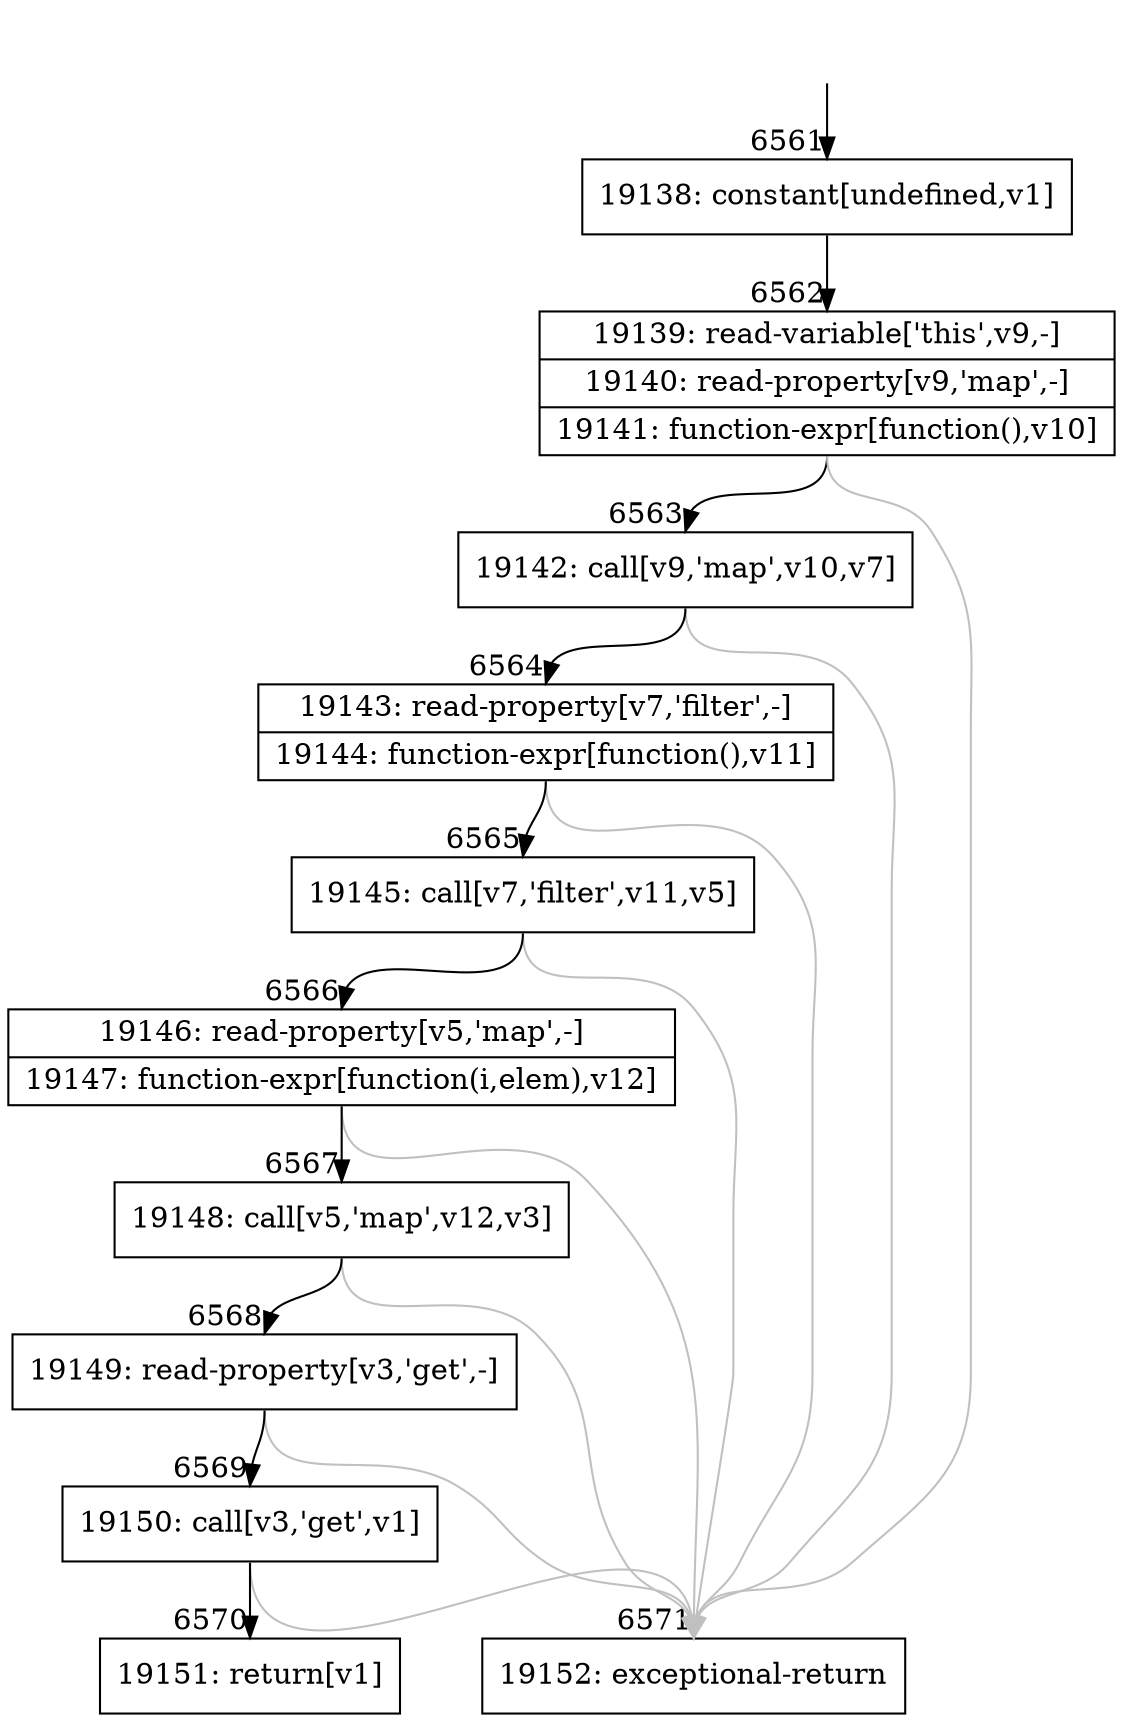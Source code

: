 digraph {
rankdir="TD"
BB_entry424[shape=none,label=""];
BB_entry424 -> BB6561 [tailport=s, headport=n, headlabel="    6561"]
BB6561 [shape=record label="{19138: constant[undefined,v1]}" ] 
BB6561 -> BB6562 [tailport=s, headport=n, headlabel="      6562"]
BB6562 [shape=record label="{19139: read-variable['this',v9,-]|19140: read-property[v9,'map',-]|19141: function-expr[function(),v10]}" ] 
BB6562 -> BB6563 [tailport=s, headport=n, headlabel="      6563"]
BB6562 -> BB6571 [tailport=s, headport=n, color=gray, headlabel="      6571"]
BB6563 [shape=record label="{19142: call[v9,'map',v10,v7]}" ] 
BB6563 -> BB6564 [tailport=s, headport=n, headlabel="      6564"]
BB6563 -> BB6571 [tailport=s, headport=n, color=gray]
BB6564 [shape=record label="{19143: read-property[v7,'filter',-]|19144: function-expr[function(),v11]}" ] 
BB6564 -> BB6565 [tailport=s, headport=n, headlabel="      6565"]
BB6564 -> BB6571 [tailport=s, headport=n, color=gray]
BB6565 [shape=record label="{19145: call[v7,'filter',v11,v5]}" ] 
BB6565 -> BB6566 [tailport=s, headport=n, headlabel="      6566"]
BB6565 -> BB6571 [tailport=s, headport=n, color=gray]
BB6566 [shape=record label="{19146: read-property[v5,'map',-]|19147: function-expr[function(i,elem),v12]}" ] 
BB6566 -> BB6567 [tailport=s, headport=n, headlabel="      6567"]
BB6566 -> BB6571 [tailport=s, headport=n, color=gray]
BB6567 [shape=record label="{19148: call[v5,'map',v12,v3]}" ] 
BB6567 -> BB6568 [tailport=s, headport=n, headlabel="      6568"]
BB6567 -> BB6571 [tailport=s, headport=n, color=gray]
BB6568 [shape=record label="{19149: read-property[v3,'get',-]}" ] 
BB6568 -> BB6569 [tailport=s, headport=n, headlabel="      6569"]
BB6568 -> BB6571 [tailport=s, headport=n, color=gray]
BB6569 [shape=record label="{19150: call[v3,'get',v1]}" ] 
BB6569 -> BB6570 [tailport=s, headport=n, headlabel="      6570"]
BB6569 -> BB6571 [tailport=s, headport=n, color=gray]
BB6570 [shape=record label="{19151: return[v1]}" ] 
BB6571 [shape=record label="{19152: exceptional-return}" ] 
}
